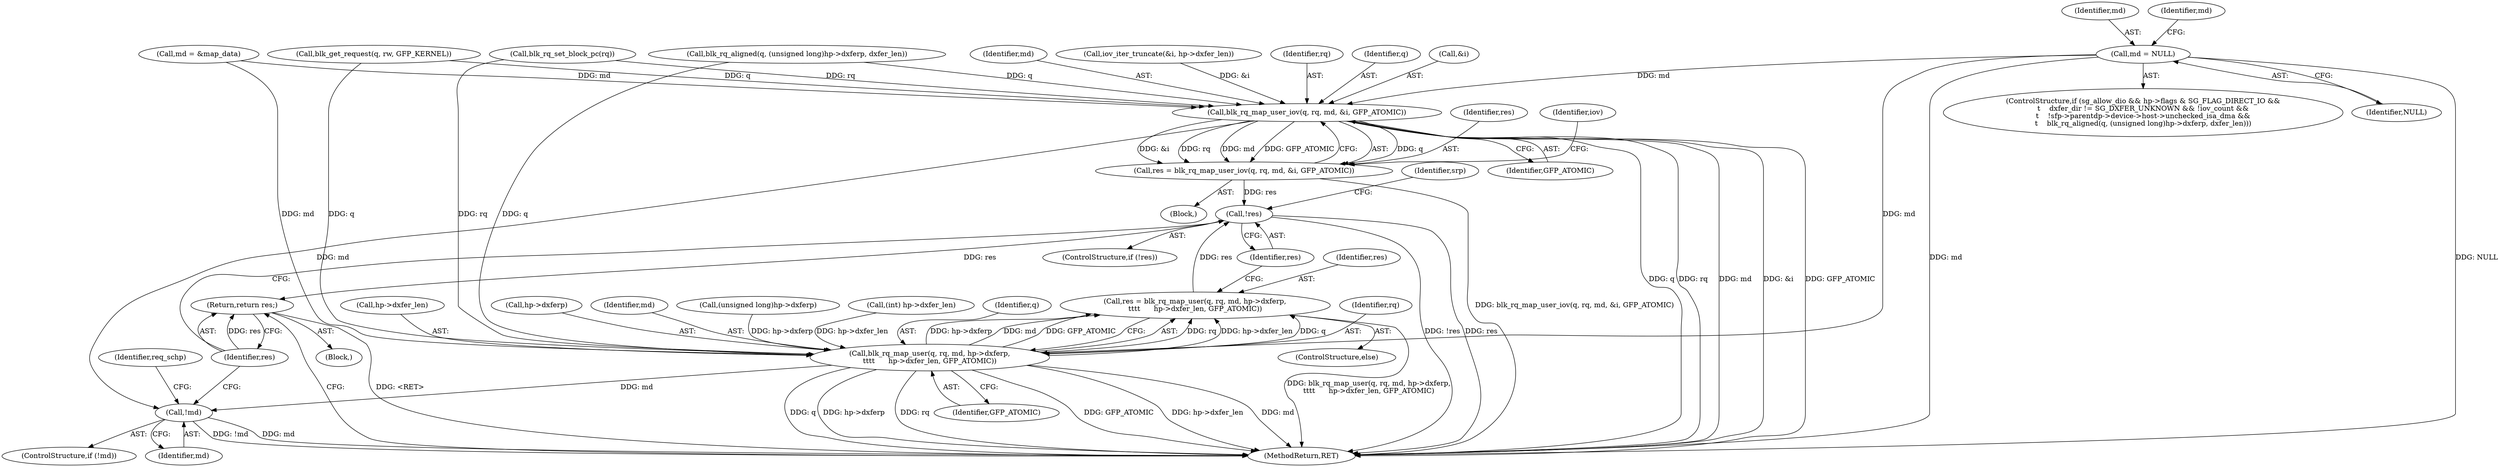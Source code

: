 digraph "0_linux_fdc81f45e9f57858da6351836507fbcf1b7583ee@pointer" {
"1000320" [label="(Call,md = NULL)"];
"1000443" [label="(Call,blk_rq_map_user_iov(q, rq, md, &i, GFP_ATOMIC))"];
"1000441" [label="(Call,res = blk_rq_map_user_iov(q, rq, md, &i, GFP_ATOMIC))"];
"1000467" [label="(Call,!res)"];
"1000491" [label="(Return,return res;)"];
"1000478" [label="(Call,!md)"];
"1000455" [label="(Call,blk_rq_map_user(q, rq, md, hp->dxferp,\n\t\t\t\t      hp->dxfer_len, GFP_ATOMIC))"];
"1000453" [label="(Call,res = blk_rq_map_user(q, rq, md, hp->dxferp,\n\t\t\t\t      hp->dxfer_len, GFP_ATOMIC))"];
"1000446" [label="(Identifier,md)"];
"1000458" [label="(Identifier,md)"];
"1000314" [label="(Call,(unsigned long)hp->dxferp)"];
"1000466" [label="(ControlStructure,if (!res))"];
"1000451" [label="(Identifier,iov)"];
"1000435" [label="(Call,iov_iter_truncate(&i, hp->dxfer_len))"];
"1000321" [label="(Identifier,md)"];
"1000329" [label="(Identifier,md)"];
"1000459" [label="(Call,hp->dxferp)"];
"1000493" [label="(MethodReturn,RET)"];
"1000410" [label="(Block,)"];
"1000492" [label="(Identifier,res)"];
"1000324" [label="(Call,md = &map_data)"];
"1000104" [label="(Block,)"];
"1000479" [label="(Identifier,md)"];
"1000322" [label="(Identifier,NULL)"];
"1000491" [label="(Return,return res;)"];
"1000123" [label="(Call,(int) hp->dxfer_len)"];
"1000477" [label="(ControlStructure,if (!md))"];
"1000445" [label="(Identifier,rq)"];
"1000449" [label="(Identifier,GFP_ATOMIC)"];
"1000312" [label="(Call,blk_rq_aligned(q, (unsigned long)hp->dxferp, dxfer_len))"];
"1000453" [label="(Call,res = blk_rq_map_user(q, rq, md, hp->dxferp,\n\t\t\t\t      hp->dxfer_len, GFP_ATOMIC))"];
"1000225" [label="(Call,blk_rq_set_block_pc(rq))"];
"1000454" [label="(Identifier,res)"];
"1000452" [label="(ControlStructure,else)"];
"1000441" [label="(Call,res = blk_rq_map_user_iov(q, rq, md, &i, GFP_ATOMIC))"];
"1000212" [label="(Call,blk_get_request(q, rw, GFP_KERNEL))"];
"1000442" [label="(Identifier,res)"];
"1000456" [label="(Identifier,q)"];
"1000444" [label="(Identifier,q)"];
"1000457" [label="(Identifier,rq)"];
"1000467" [label="(Call,!res)"];
"1000478" [label="(Call,!md)"];
"1000472" [label="(Identifier,srp)"];
"1000462" [label="(Call,hp->dxfer_len)"];
"1000465" [label="(Identifier,GFP_ATOMIC)"];
"1000320" [label="(Call,md = NULL)"];
"1000285" [label="(ControlStructure,if (sg_allow_dio && hp->flags & SG_FLAG_DIRECT_IO &&\n\t    dxfer_dir != SG_DXFER_UNKNOWN && !iov_count &&\n\t    !sfp->parentdp->device->host->unchecked_isa_dma &&\n\t    blk_rq_aligned(q, (unsigned long)hp->dxferp, dxfer_len)))"];
"1000455" [label="(Call,blk_rq_map_user(q, rq, md, hp->dxferp,\n\t\t\t\t      hp->dxfer_len, GFP_ATOMIC))"];
"1000447" [label="(Call,&i)"];
"1000483" [label="(Identifier,req_schp)"];
"1000468" [label="(Identifier,res)"];
"1000443" [label="(Call,blk_rq_map_user_iov(q, rq, md, &i, GFP_ATOMIC))"];
"1000320" -> "1000285"  [label="AST: "];
"1000320" -> "1000322"  [label="CFG: "];
"1000321" -> "1000320"  [label="AST: "];
"1000322" -> "1000320"  [label="AST: "];
"1000329" -> "1000320"  [label="CFG: "];
"1000320" -> "1000493"  [label="DDG: NULL"];
"1000320" -> "1000493"  [label="DDG: md"];
"1000320" -> "1000443"  [label="DDG: md"];
"1000320" -> "1000455"  [label="DDG: md"];
"1000443" -> "1000441"  [label="AST: "];
"1000443" -> "1000449"  [label="CFG: "];
"1000444" -> "1000443"  [label="AST: "];
"1000445" -> "1000443"  [label="AST: "];
"1000446" -> "1000443"  [label="AST: "];
"1000447" -> "1000443"  [label="AST: "];
"1000449" -> "1000443"  [label="AST: "];
"1000441" -> "1000443"  [label="CFG: "];
"1000443" -> "1000493"  [label="DDG: md"];
"1000443" -> "1000493"  [label="DDG: &i"];
"1000443" -> "1000493"  [label="DDG: GFP_ATOMIC"];
"1000443" -> "1000493"  [label="DDG: rq"];
"1000443" -> "1000493"  [label="DDG: q"];
"1000443" -> "1000441"  [label="DDG: q"];
"1000443" -> "1000441"  [label="DDG: &i"];
"1000443" -> "1000441"  [label="DDG: rq"];
"1000443" -> "1000441"  [label="DDG: md"];
"1000443" -> "1000441"  [label="DDG: GFP_ATOMIC"];
"1000312" -> "1000443"  [label="DDG: q"];
"1000212" -> "1000443"  [label="DDG: q"];
"1000225" -> "1000443"  [label="DDG: rq"];
"1000324" -> "1000443"  [label="DDG: md"];
"1000435" -> "1000443"  [label="DDG: &i"];
"1000443" -> "1000478"  [label="DDG: md"];
"1000441" -> "1000410"  [label="AST: "];
"1000442" -> "1000441"  [label="AST: "];
"1000451" -> "1000441"  [label="CFG: "];
"1000441" -> "1000493"  [label="DDG: blk_rq_map_user_iov(q, rq, md, &i, GFP_ATOMIC)"];
"1000441" -> "1000467"  [label="DDG: res"];
"1000467" -> "1000466"  [label="AST: "];
"1000467" -> "1000468"  [label="CFG: "];
"1000468" -> "1000467"  [label="AST: "];
"1000472" -> "1000467"  [label="CFG: "];
"1000492" -> "1000467"  [label="CFG: "];
"1000467" -> "1000493"  [label="DDG: res"];
"1000467" -> "1000493"  [label="DDG: !res"];
"1000453" -> "1000467"  [label="DDG: res"];
"1000467" -> "1000491"  [label="DDG: res"];
"1000491" -> "1000104"  [label="AST: "];
"1000491" -> "1000492"  [label="CFG: "];
"1000492" -> "1000491"  [label="AST: "];
"1000493" -> "1000491"  [label="CFG: "];
"1000491" -> "1000493"  [label="DDG: <RET>"];
"1000492" -> "1000491"  [label="DDG: res"];
"1000478" -> "1000477"  [label="AST: "];
"1000478" -> "1000479"  [label="CFG: "];
"1000479" -> "1000478"  [label="AST: "];
"1000483" -> "1000478"  [label="CFG: "];
"1000492" -> "1000478"  [label="CFG: "];
"1000478" -> "1000493"  [label="DDG: md"];
"1000478" -> "1000493"  [label="DDG: !md"];
"1000455" -> "1000478"  [label="DDG: md"];
"1000455" -> "1000453"  [label="AST: "];
"1000455" -> "1000465"  [label="CFG: "];
"1000456" -> "1000455"  [label="AST: "];
"1000457" -> "1000455"  [label="AST: "];
"1000458" -> "1000455"  [label="AST: "];
"1000459" -> "1000455"  [label="AST: "];
"1000462" -> "1000455"  [label="AST: "];
"1000465" -> "1000455"  [label="AST: "];
"1000453" -> "1000455"  [label="CFG: "];
"1000455" -> "1000493"  [label="DDG: hp->dxferp"];
"1000455" -> "1000493"  [label="DDG: rq"];
"1000455" -> "1000493"  [label="DDG: GFP_ATOMIC"];
"1000455" -> "1000493"  [label="DDG: hp->dxfer_len"];
"1000455" -> "1000493"  [label="DDG: md"];
"1000455" -> "1000493"  [label="DDG: q"];
"1000455" -> "1000453"  [label="DDG: rq"];
"1000455" -> "1000453"  [label="DDG: hp->dxfer_len"];
"1000455" -> "1000453"  [label="DDG: q"];
"1000455" -> "1000453"  [label="DDG: hp->dxferp"];
"1000455" -> "1000453"  [label="DDG: md"];
"1000455" -> "1000453"  [label="DDG: GFP_ATOMIC"];
"1000312" -> "1000455"  [label="DDG: q"];
"1000212" -> "1000455"  [label="DDG: q"];
"1000225" -> "1000455"  [label="DDG: rq"];
"1000324" -> "1000455"  [label="DDG: md"];
"1000314" -> "1000455"  [label="DDG: hp->dxferp"];
"1000123" -> "1000455"  [label="DDG: hp->dxfer_len"];
"1000453" -> "1000452"  [label="AST: "];
"1000454" -> "1000453"  [label="AST: "];
"1000468" -> "1000453"  [label="CFG: "];
"1000453" -> "1000493"  [label="DDG: blk_rq_map_user(q, rq, md, hp->dxferp,\n\t\t\t\t      hp->dxfer_len, GFP_ATOMIC)"];
}
